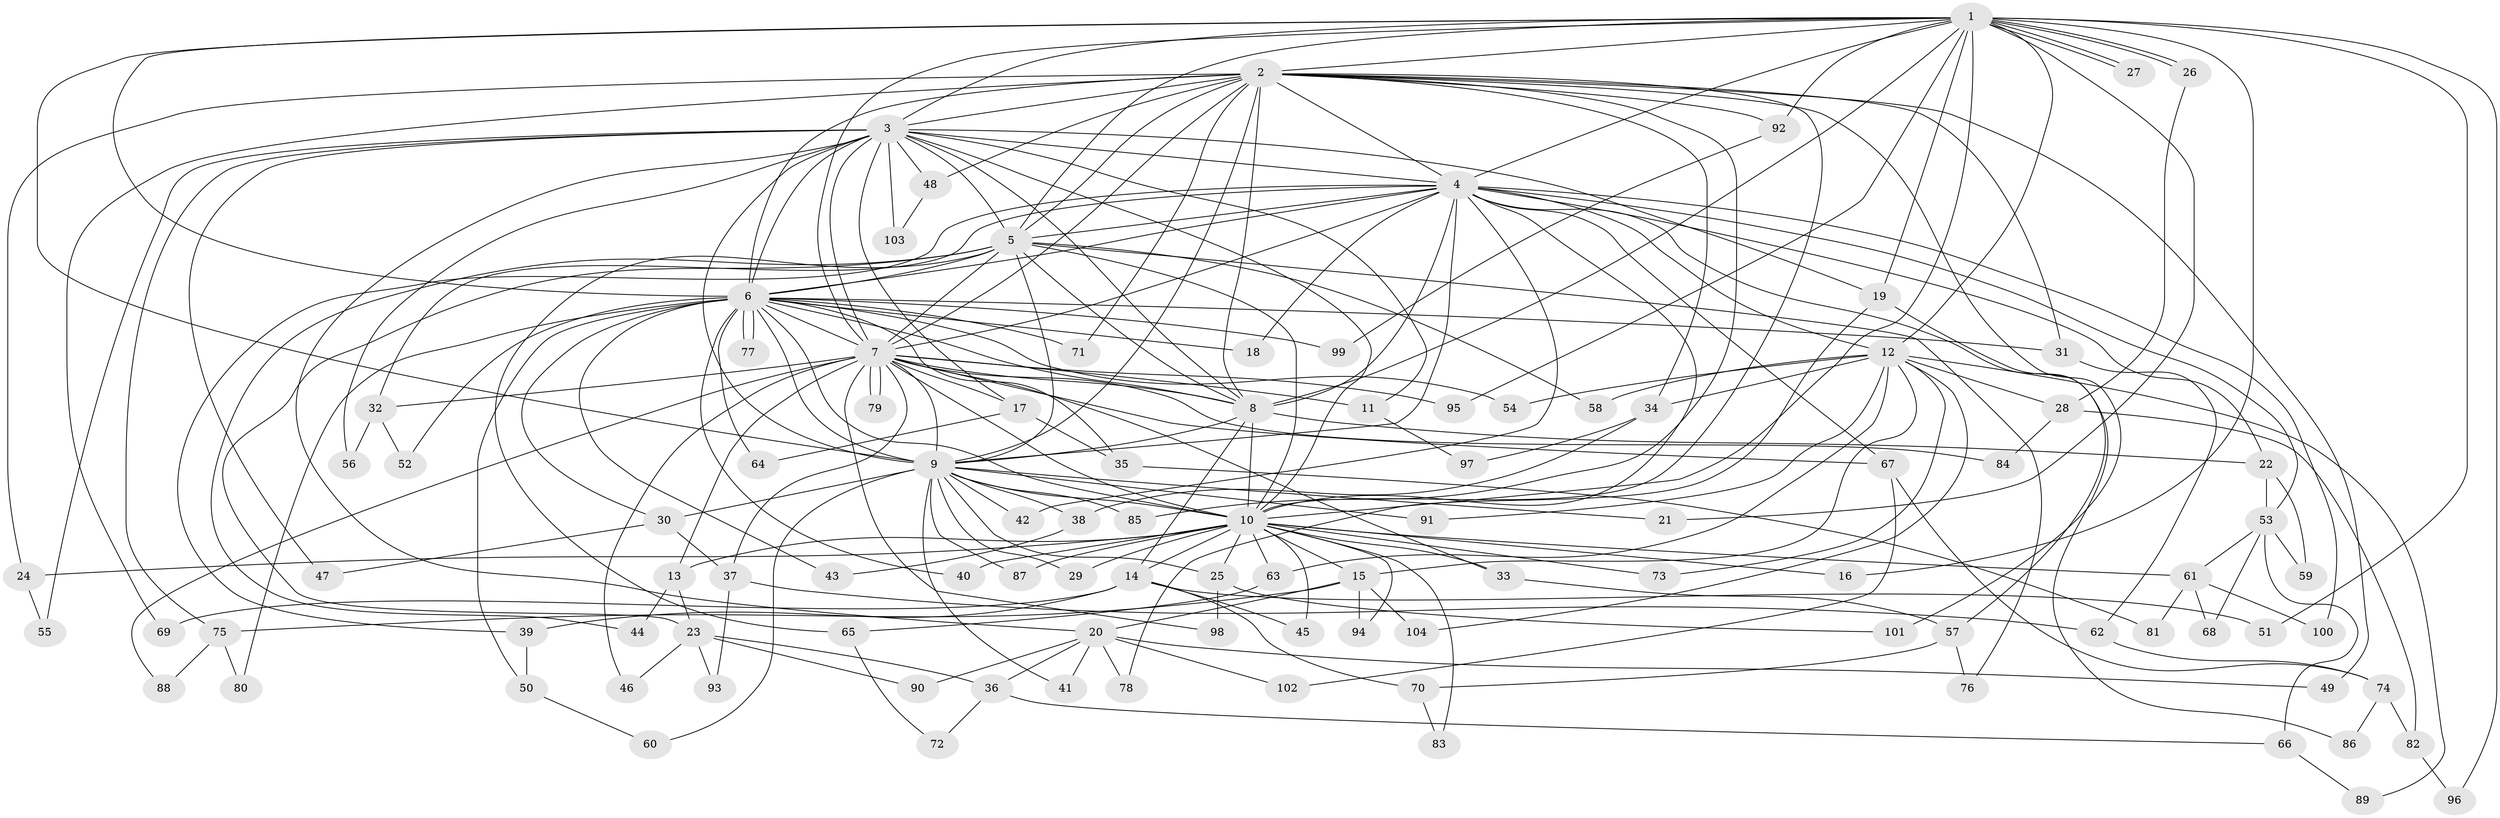 // Generated by graph-tools (version 1.1) at 2025/34/03/09/25 02:34:38]
// undirected, 104 vertices, 233 edges
graph export_dot {
graph [start="1"]
  node [color=gray90,style=filled];
  1;
  2;
  3;
  4;
  5;
  6;
  7;
  8;
  9;
  10;
  11;
  12;
  13;
  14;
  15;
  16;
  17;
  18;
  19;
  20;
  21;
  22;
  23;
  24;
  25;
  26;
  27;
  28;
  29;
  30;
  31;
  32;
  33;
  34;
  35;
  36;
  37;
  38;
  39;
  40;
  41;
  42;
  43;
  44;
  45;
  46;
  47;
  48;
  49;
  50;
  51;
  52;
  53;
  54;
  55;
  56;
  57;
  58;
  59;
  60;
  61;
  62;
  63;
  64;
  65;
  66;
  67;
  68;
  69;
  70;
  71;
  72;
  73;
  74;
  75;
  76;
  77;
  78;
  79;
  80;
  81;
  82;
  83;
  84;
  85;
  86;
  87;
  88;
  89;
  90;
  91;
  92;
  93;
  94;
  95;
  96;
  97;
  98;
  99;
  100;
  101;
  102;
  103;
  104;
  1 -- 2;
  1 -- 3;
  1 -- 4;
  1 -- 5;
  1 -- 6;
  1 -- 7;
  1 -- 8;
  1 -- 9;
  1 -- 10;
  1 -- 12;
  1 -- 16;
  1 -- 19;
  1 -- 21;
  1 -- 26;
  1 -- 26;
  1 -- 27;
  1 -- 27;
  1 -- 51;
  1 -- 92;
  1 -- 95;
  1 -- 96;
  2 -- 3;
  2 -- 4;
  2 -- 5;
  2 -- 6;
  2 -- 7;
  2 -- 8;
  2 -- 9;
  2 -- 10;
  2 -- 24;
  2 -- 31;
  2 -- 34;
  2 -- 48;
  2 -- 49;
  2 -- 69;
  2 -- 71;
  2 -- 85;
  2 -- 92;
  2 -- 101;
  3 -- 4;
  3 -- 5;
  3 -- 6;
  3 -- 7;
  3 -- 8;
  3 -- 9;
  3 -- 10;
  3 -- 11;
  3 -- 17;
  3 -- 19;
  3 -- 20;
  3 -- 47;
  3 -- 48;
  3 -- 55;
  3 -- 56;
  3 -- 75;
  3 -- 103;
  4 -- 5;
  4 -- 6;
  4 -- 7;
  4 -- 8;
  4 -- 9;
  4 -- 10;
  4 -- 12;
  4 -- 18;
  4 -- 22;
  4 -- 32;
  4 -- 39;
  4 -- 42;
  4 -- 53;
  4 -- 67;
  4 -- 86;
  4 -- 100;
  5 -- 6;
  5 -- 7;
  5 -- 8;
  5 -- 9;
  5 -- 10;
  5 -- 23;
  5 -- 44;
  5 -- 58;
  5 -- 65;
  5 -- 76;
  6 -- 7;
  6 -- 8;
  6 -- 9;
  6 -- 10;
  6 -- 18;
  6 -- 30;
  6 -- 31;
  6 -- 35;
  6 -- 40;
  6 -- 43;
  6 -- 50;
  6 -- 52;
  6 -- 54;
  6 -- 64;
  6 -- 71;
  6 -- 77;
  6 -- 77;
  6 -- 80;
  6 -- 99;
  7 -- 8;
  7 -- 9;
  7 -- 10;
  7 -- 11;
  7 -- 13;
  7 -- 17;
  7 -- 32;
  7 -- 33;
  7 -- 37;
  7 -- 46;
  7 -- 67;
  7 -- 79;
  7 -- 79;
  7 -- 84;
  7 -- 88;
  7 -- 95;
  7 -- 98;
  8 -- 9;
  8 -- 10;
  8 -- 14;
  8 -- 22;
  9 -- 10;
  9 -- 21;
  9 -- 25;
  9 -- 29;
  9 -- 30;
  9 -- 38;
  9 -- 41;
  9 -- 42;
  9 -- 60;
  9 -- 85;
  9 -- 87;
  9 -- 91;
  10 -- 13;
  10 -- 14;
  10 -- 15;
  10 -- 16;
  10 -- 24;
  10 -- 25;
  10 -- 29;
  10 -- 33;
  10 -- 40;
  10 -- 45;
  10 -- 61;
  10 -- 63;
  10 -- 73;
  10 -- 83;
  10 -- 87;
  10 -- 94;
  11 -- 97;
  12 -- 15;
  12 -- 28;
  12 -- 34;
  12 -- 54;
  12 -- 58;
  12 -- 63;
  12 -- 73;
  12 -- 89;
  12 -- 91;
  12 -- 104;
  13 -- 23;
  13 -- 44;
  14 -- 39;
  14 -- 45;
  14 -- 51;
  14 -- 69;
  14 -- 70;
  15 -- 20;
  15 -- 75;
  15 -- 94;
  15 -- 104;
  17 -- 35;
  17 -- 64;
  19 -- 57;
  19 -- 78;
  20 -- 36;
  20 -- 41;
  20 -- 49;
  20 -- 78;
  20 -- 90;
  20 -- 102;
  22 -- 53;
  22 -- 59;
  23 -- 36;
  23 -- 46;
  23 -- 90;
  23 -- 93;
  24 -- 55;
  25 -- 98;
  25 -- 101;
  26 -- 28;
  28 -- 82;
  28 -- 84;
  30 -- 37;
  30 -- 47;
  31 -- 62;
  32 -- 52;
  32 -- 56;
  33 -- 57;
  34 -- 38;
  34 -- 97;
  35 -- 81;
  36 -- 66;
  36 -- 72;
  37 -- 62;
  37 -- 93;
  38 -- 43;
  39 -- 50;
  48 -- 103;
  50 -- 60;
  53 -- 59;
  53 -- 61;
  53 -- 66;
  53 -- 68;
  57 -- 70;
  57 -- 76;
  61 -- 68;
  61 -- 81;
  61 -- 100;
  62 -- 74;
  63 -- 65;
  65 -- 72;
  66 -- 89;
  67 -- 74;
  67 -- 102;
  70 -- 83;
  74 -- 82;
  74 -- 86;
  75 -- 80;
  75 -- 88;
  82 -- 96;
  92 -- 99;
}
